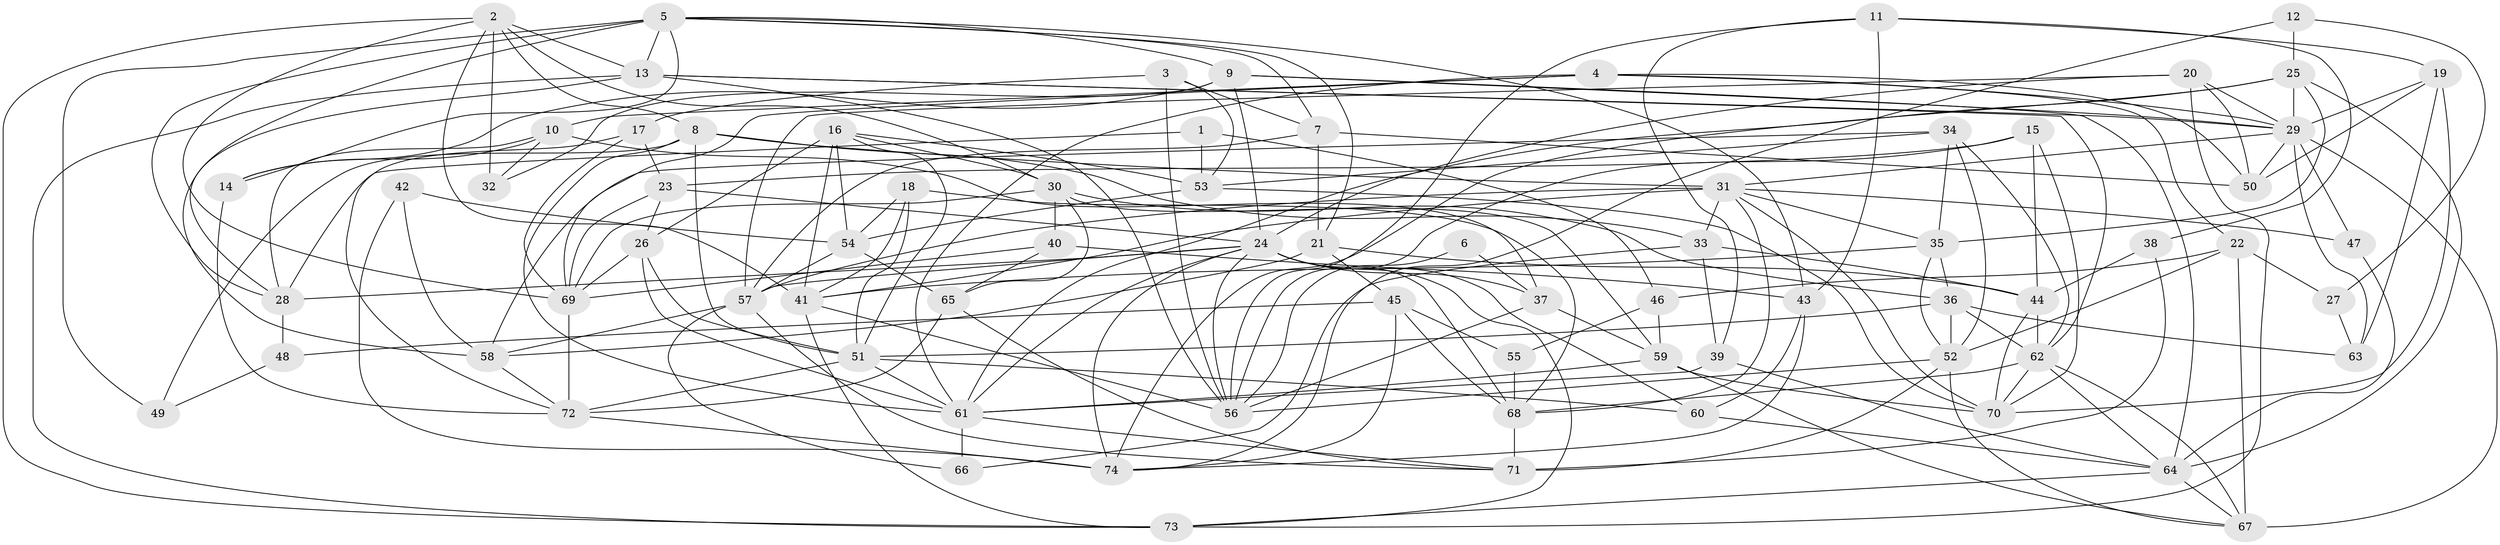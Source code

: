 // original degree distribution, {8: 0.013513513513513514, 3: 0.3108108108108108, 7: 0.02702702702702703, 2: 0.10135135135135136, 4: 0.2905405405405405, 6: 0.12162162162162163, 5: 0.13513513513513514}
// Generated by graph-tools (version 1.1) at 2025/02/03/09/25 03:02:14]
// undirected, 74 vertices, 207 edges
graph export_dot {
graph [start="1"]
  node [color=gray90,style=filled];
  1;
  2;
  3;
  4;
  5;
  6;
  7;
  8;
  9;
  10;
  11;
  12;
  13;
  14;
  15;
  16;
  17;
  18;
  19;
  20;
  21;
  22;
  23;
  24;
  25;
  26;
  27;
  28;
  29;
  30;
  31;
  32;
  33;
  34;
  35;
  36;
  37;
  38;
  39;
  40;
  41;
  42;
  43;
  44;
  45;
  46;
  47;
  48;
  49;
  50;
  51;
  52;
  53;
  54;
  55;
  56;
  57;
  58;
  59;
  60;
  61;
  62;
  63;
  64;
  65;
  66;
  67;
  68;
  69;
  70;
  71;
  72;
  73;
  74;
  1 -- 28 [weight=1.0];
  1 -- 46 [weight=1.0];
  1 -- 53 [weight=1.0];
  2 -- 8 [weight=1.0];
  2 -- 13 [weight=1.0];
  2 -- 30 [weight=2.0];
  2 -- 32 [weight=1.0];
  2 -- 41 [weight=1.0];
  2 -- 69 [weight=1.0];
  2 -- 73 [weight=1.0];
  3 -- 7 [weight=1.0];
  3 -- 17 [weight=1.0];
  3 -- 53 [weight=1.0];
  3 -- 56 [weight=1.0];
  4 -- 10 [weight=1.0];
  4 -- 22 [weight=1.0];
  4 -- 29 [weight=2.0];
  4 -- 50 [weight=1.0];
  4 -- 61 [weight=1.0];
  4 -- 69 [weight=1.0];
  5 -- 7 [weight=1.0];
  5 -- 9 [weight=1.0];
  5 -- 13 [weight=1.0];
  5 -- 14 [weight=1.0];
  5 -- 21 [weight=1.0];
  5 -- 28 [weight=1.0];
  5 -- 43 [weight=1.0];
  5 -- 49 [weight=2.0];
  5 -- 58 [weight=1.0];
  6 -- 37 [weight=1.0];
  6 -- 56 [weight=1.0];
  7 -- 21 [weight=1.0];
  7 -- 50 [weight=1.0];
  7 -- 57 [weight=1.0];
  8 -- 31 [weight=1.0];
  8 -- 33 [weight=1.0];
  8 -- 49 [weight=1.0];
  8 -- 51 [weight=1.0];
  8 -- 61 [weight=1.0];
  9 -- 14 [weight=1.0];
  9 -- 24 [weight=1.0];
  9 -- 29 [weight=1.0];
  9 -- 32 [weight=1.0];
  9 -- 64 [weight=1.0];
  10 -- 14 [weight=1.0];
  10 -- 28 [weight=1.0];
  10 -- 32 [weight=1.0];
  10 -- 37 [weight=1.0];
  11 -- 19 [weight=1.0];
  11 -- 38 [weight=1.0];
  11 -- 39 [weight=1.0];
  11 -- 43 [weight=1.0];
  11 -- 56 [weight=1.0];
  12 -- 25 [weight=1.0];
  12 -- 27 [weight=1.0];
  12 -- 74 [weight=1.0];
  13 -- 28 [weight=1.0];
  13 -- 29 [weight=1.0];
  13 -- 56 [weight=1.0];
  13 -- 62 [weight=1.0];
  13 -- 73 [weight=1.0];
  14 -- 72 [weight=1.0];
  15 -- 23 [weight=1.0];
  15 -- 44 [weight=1.0];
  15 -- 56 [weight=1.0];
  15 -- 70 [weight=1.0];
  16 -- 26 [weight=1.0];
  16 -- 30 [weight=1.0];
  16 -- 41 [weight=1.0];
  16 -- 51 [weight=1.0];
  16 -- 53 [weight=1.0];
  16 -- 54 [weight=1.0];
  17 -- 23 [weight=1.0];
  17 -- 69 [weight=1.0];
  17 -- 72 [weight=1.0];
  18 -- 41 [weight=1.0];
  18 -- 51 [weight=1.0];
  18 -- 54 [weight=1.0];
  18 -- 68 [weight=1.0];
  19 -- 29 [weight=1.0];
  19 -- 50 [weight=1.0];
  19 -- 63 [weight=1.0];
  19 -- 70 [weight=1.0];
  20 -- 24 [weight=1.0];
  20 -- 29 [weight=1.0];
  20 -- 50 [weight=1.0];
  20 -- 57 [weight=1.0];
  20 -- 73 [weight=1.0];
  21 -- 44 [weight=2.0];
  21 -- 45 [weight=1.0];
  21 -- 58 [weight=1.0];
  22 -- 27 [weight=1.0];
  22 -- 46 [weight=1.0];
  22 -- 52 [weight=1.0];
  22 -- 67 [weight=1.0];
  23 -- 24 [weight=1.0];
  23 -- 26 [weight=1.0];
  23 -- 69 [weight=1.0];
  24 -- 28 [weight=1.0];
  24 -- 37 [weight=1.0];
  24 -- 56 [weight=1.0];
  24 -- 57 [weight=1.0];
  24 -- 60 [weight=1.0];
  24 -- 61 [weight=1.0];
  24 -- 68 [weight=1.0];
  24 -- 73 [weight=1.0];
  24 -- 74 [weight=1.0];
  25 -- 29 [weight=1.0];
  25 -- 35 [weight=1.0];
  25 -- 61 [weight=1.0];
  25 -- 64 [weight=1.0];
  25 -- 74 [weight=1.0];
  26 -- 51 [weight=1.0];
  26 -- 61 [weight=1.0];
  26 -- 69 [weight=1.0];
  27 -- 63 [weight=1.0];
  28 -- 48 [weight=1.0];
  29 -- 31 [weight=1.0];
  29 -- 47 [weight=1.0];
  29 -- 50 [weight=1.0];
  29 -- 63 [weight=1.0];
  29 -- 67 [weight=1.0];
  30 -- 36 [weight=1.0];
  30 -- 40 [weight=1.0];
  30 -- 59 [weight=1.0];
  30 -- 65 [weight=1.0];
  30 -- 69 [weight=1.0];
  31 -- 33 [weight=2.0];
  31 -- 35 [weight=1.0];
  31 -- 41 [weight=1.0];
  31 -- 47 [weight=1.0];
  31 -- 57 [weight=1.0];
  31 -- 68 [weight=1.0];
  31 -- 70 [weight=1.0];
  33 -- 39 [weight=1.0];
  33 -- 44 [weight=1.0];
  33 -- 66 [weight=1.0];
  34 -- 35 [weight=1.0];
  34 -- 52 [weight=1.0];
  34 -- 53 [weight=1.0];
  34 -- 58 [weight=1.0];
  34 -- 62 [weight=1.0];
  35 -- 36 [weight=1.0];
  35 -- 41 [weight=1.0];
  35 -- 52 [weight=1.0];
  36 -- 51 [weight=1.0];
  36 -- 52 [weight=1.0];
  36 -- 62 [weight=2.0];
  36 -- 63 [weight=1.0];
  37 -- 56 [weight=1.0];
  37 -- 59 [weight=1.0];
  38 -- 44 [weight=1.0];
  38 -- 71 [weight=2.0];
  39 -- 61 [weight=1.0];
  39 -- 64 [weight=1.0];
  40 -- 43 [weight=1.0];
  40 -- 65 [weight=1.0];
  40 -- 69 [weight=1.0];
  41 -- 56 [weight=1.0];
  41 -- 73 [weight=1.0];
  42 -- 54 [weight=1.0];
  42 -- 58 [weight=1.0];
  42 -- 74 [weight=1.0];
  43 -- 60 [weight=1.0];
  43 -- 74 [weight=1.0];
  44 -- 62 [weight=1.0];
  44 -- 70 [weight=1.0];
  45 -- 48 [weight=2.0];
  45 -- 55 [weight=1.0];
  45 -- 68 [weight=1.0];
  45 -- 74 [weight=1.0];
  46 -- 55 [weight=1.0];
  46 -- 59 [weight=1.0];
  47 -- 64 [weight=1.0];
  48 -- 49 [weight=1.0];
  51 -- 60 [weight=2.0];
  51 -- 61 [weight=1.0];
  51 -- 72 [weight=1.0];
  52 -- 56 [weight=1.0];
  52 -- 67 [weight=1.0];
  52 -- 71 [weight=1.0];
  53 -- 54 [weight=1.0];
  53 -- 70 [weight=1.0];
  54 -- 57 [weight=1.0];
  54 -- 65 [weight=1.0];
  55 -- 68 [weight=1.0];
  57 -- 58 [weight=1.0];
  57 -- 66 [weight=1.0];
  57 -- 71 [weight=1.0];
  58 -- 72 [weight=1.0];
  59 -- 61 [weight=1.0];
  59 -- 67 [weight=1.0];
  59 -- 70 [weight=1.0];
  60 -- 64 [weight=2.0];
  61 -- 66 [weight=1.0];
  61 -- 71 [weight=1.0];
  62 -- 64 [weight=1.0];
  62 -- 67 [weight=1.0];
  62 -- 68 [weight=2.0];
  62 -- 70 [weight=1.0];
  64 -- 67 [weight=1.0];
  64 -- 73 [weight=1.0];
  65 -- 71 [weight=1.0];
  65 -- 72 [weight=1.0];
  68 -- 71 [weight=1.0];
  69 -- 72 [weight=1.0];
  72 -- 74 [weight=1.0];
}

